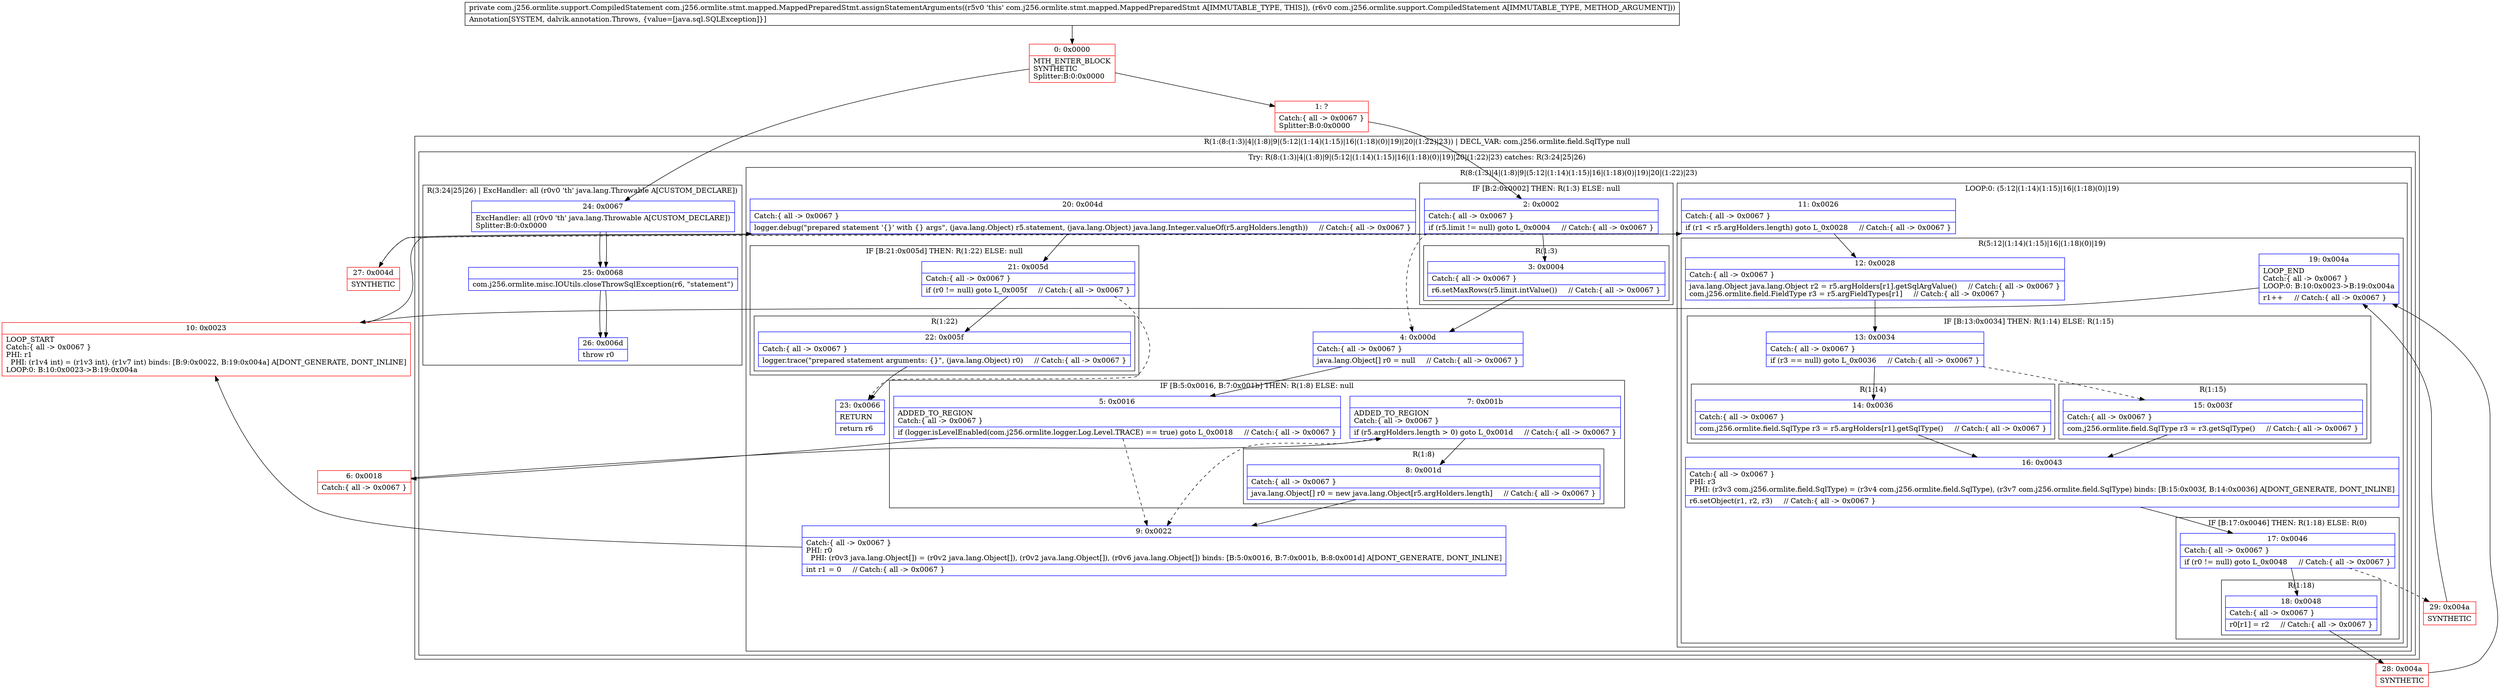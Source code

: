 digraph "CFG forcom.j256.ormlite.stmt.mapped.MappedPreparedStmt.assignStatementArguments(Lcom\/j256\/ormlite\/support\/CompiledStatement;)Lcom\/j256\/ormlite\/support\/CompiledStatement;" {
subgraph cluster_Region_257845800 {
label = "R(1:(8:(1:3)|4|(1:8)|9|(5:12|(1:14)(1:15)|16|(1:18)(0)|19)|20|(1:22)|23)) | DECL_VAR: com.j256.ormlite.field.SqlType null\l";
node [shape=record,color=blue];
subgraph cluster_TryCatchRegion_507742415 {
label = "Try: R(8:(1:3)|4|(1:8)|9|(5:12|(1:14)(1:15)|16|(1:18)(0)|19)|20|(1:22)|23) catches: R(3:24|25|26)";
node [shape=record,color=blue];
subgraph cluster_Region_388748308 {
label = "R(8:(1:3)|4|(1:8)|9|(5:12|(1:14)(1:15)|16|(1:18)(0)|19)|20|(1:22)|23)";
node [shape=record,color=blue];
subgraph cluster_IfRegion_1831899082 {
label = "IF [B:2:0x0002] THEN: R(1:3) ELSE: null";
node [shape=record,color=blue];
Node_2 [shape=record,label="{2\:\ 0x0002|Catch:\{ all \-\> 0x0067 \}\l|if (r5.limit != null) goto L_0x0004     \/\/ Catch:\{ all \-\> 0x0067 \}\l}"];
subgraph cluster_Region_1609424824 {
label = "R(1:3)";
node [shape=record,color=blue];
Node_3 [shape=record,label="{3\:\ 0x0004|Catch:\{ all \-\> 0x0067 \}\l|r6.setMaxRows(r5.limit.intValue())     \/\/ Catch:\{ all \-\> 0x0067 \}\l}"];
}
}
Node_4 [shape=record,label="{4\:\ 0x000d|Catch:\{ all \-\> 0x0067 \}\l|java.lang.Object[] r0 = null     \/\/ Catch:\{ all \-\> 0x0067 \}\l}"];
subgraph cluster_IfRegion_597614919 {
label = "IF [B:5:0x0016, B:7:0x001b] THEN: R(1:8) ELSE: null";
node [shape=record,color=blue];
Node_5 [shape=record,label="{5\:\ 0x0016|ADDED_TO_REGION\lCatch:\{ all \-\> 0x0067 \}\l|if (logger.isLevelEnabled(com.j256.ormlite.logger.Log.Level.TRACE) == true) goto L_0x0018     \/\/ Catch:\{ all \-\> 0x0067 \}\l}"];
Node_7 [shape=record,label="{7\:\ 0x001b|ADDED_TO_REGION\lCatch:\{ all \-\> 0x0067 \}\l|if (r5.argHolders.length \> 0) goto L_0x001d     \/\/ Catch:\{ all \-\> 0x0067 \}\l}"];
subgraph cluster_Region_663848251 {
label = "R(1:8)";
node [shape=record,color=blue];
Node_8 [shape=record,label="{8\:\ 0x001d|Catch:\{ all \-\> 0x0067 \}\l|java.lang.Object[] r0 = new java.lang.Object[r5.argHolders.length]     \/\/ Catch:\{ all \-\> 0x0067 \}\l}"];
}
}
Node_9 [shape=record,label="{9\:\ 0x0022|Catch:\{ all \-\> 0x0067 \}\lPHI: r0 \l  PHI: (r0v3 java.lang.Object[]) = (r0v2 java.lang.Object[]), (r0v2 java.lang.Object[]), (r0v6 java.lang.Object[]) binds: [B:5:0x0016, B:7:0x001b, B:8:0x001d] A[DONT_GENERATE, DONT_INLINE]\l|int r1 = 0     \/\/ Catch:\{ all \-\> 0x0067 \}\l}"];
subgraph cluster_LoopRegion_468051187 {
label = "LOOP:0: (5:12|(1:14)(1:15)|16|(1:18)(0)|19)";
node [shape=record,color=blue];
Node_11 [shape=record,label="{11\:\ 0x0026|Catch:\{ all \-\> 0x0067 \}\l|if (r1 \< r5.argHolders.length) goto L_0x0028     \/\/ Catch:\{ all \-\> 0x0067 \}\l}"];
subgraph cluster_Region_1738641954 {
label = "R(5:12|(1:14)(1:15)|16|(1:18)(0)|19)";
node [shape=record,color=blue];
Node_12 [shape=record,label="{12\:\ 0x0028|Catch:\{ all \-\> 0x0067 \}\l|java.lang.Object java.lang.Object r2 = r5.argHolders[r1].getSqlArgValue()     \/\/ Catch:\{ all \-\> 0x0067 \}\lcom.j256.ormlite.field.FieldType r3 = r5.argFieldTypes[r1]     \/\/ Catch:\{ all \-\> 0x0067 \}\l}"];
subgraph cluster_IfRegion_1401049534 {
label = "IF [B:13:0x0034] THEN: R(1:14) ELSE: R(1:15)";
node [shape=record,color=blue];
Node_13 [shape=record,label="{13\:\ 0x0034|Catch:\{ all \-\> 0x0067 \}\l|if (r3 == null) goto L_0x0036     \/\/ Catch:\{ all \-\> 0x0067 \}\l}"];
subgraph cluster_Region_1172572018 {
label = "R(1:14)";
node [shape=record,color=blue];
Node_14 [shape=record,label="{14\:\ 0x0036|Catch:\{ all \-\> 0x0067 \}\l|com.j256.ormlite.field.SqlType r3 = r5.argHolders[r1].getSqlType()     \/\/ Catch:\{ all \-\> 0x0067 \}\l}"];
}
subgraph cluster_Region_1744106817 {
label = "R(1:15)";
node [shape=record,color=blue];
Node_15 [shape=record,label="{15\:\ 0x003f|Catch:\{ all \-\> 0x0067 \}\l|com.j256.ormlite.field.SqlType r3 = r3.getSqlType()     \/\/ Catch:\{ all \-\> 0x0067 \}\l}"];
}
}
Node_16 [shape=record,label="{16\:\ 0x0043|Catch:\{ all \-\> 0x0067 \}\lPHI: r3 \l  PHI: (r3v3 com.j256.ormlite.field.SqlType) = (r3v4 com.j256.ormlite.field.SqlType), (r3v7 com.j256.ormlite.field.SqlType) binds: [B:15:0x003f, B:14:0x0036] A[DONT_GENERATE, DONT_INLINE]\l|r6.setObject(r1, r2, r3)     \/\/ Catch:\{ all \-\> 0x0067 \}\l}"];
subgraph cluster_IfRegion_1647291119 {
label = "IF [B:17:0x0046] THEN: R(1:18) ELSE: R(0)";
node [shape=record,color=blue];
Node_17 [shape=record,label="{17\:\ 0x0046|Catch:\{ all \-\> 0x0067 \}\l|if (r0 != null) goto L_0x0048     \/\/ Catch:\{ all \-\> 0x0067 \}\l}"];
subgraph cluster_Region_1716739440 {
label = "R(1:18)";
node [shape=record,color=blue];
Node_18 [shape=record,label="{18\:\ 0x0048|Catch:\{ all \-\> 0x0067 \}\l|r0[r1] = r2     \/\/ Catch:\{ all \-\> 0x0067 \}\l}"];
}
subgraph cluster_Region_563675147 {
label = "R(0)";
node [shape=record,color=blue];
}
}
Node_19 [shape=record,label="{19\:\ 0x004a|LOOP_END\lCatch:\{ all \-\> 0x0067 \}\lLOOP:0: B:10:0x0023\-\>B:19:0x004a\l|r1++     \/\/ Catch:\{ all \-\> 0x0067 \}\l}"];
}
}
Node_20 [shape=record,label="{20\:\ 0x004d|Catch:\{ all \-\> 0x0067 \}\l|logger.debug(\"prepared statement '\{\}' with \{\} args\", (java.lang.Object) r5.statement, (java.lang.Object) java.lang.Integer.valueOf(r5.argHolders.length))     \/\/ Catch:\{ all \-\> 0x0067 \}\l}"];
subgraph cluster_IfRegion_798076634 {
label = "IF [B:21:0x005d] THEN: R(1:22) ELSE: null";
node [shape=record,color=blue];
Node_21 [shape=record,label="{21\:\ 0x005d|Catch:\{ all \-\> 0x0067 \}\l|if (r0 != null) goto L_0x005f     \/\/ Catch:\{ all \-\> 0x0067 \}\l}"];
subgraph cluster_Region_67259982 {
label = "R(1:22)";
node [shape=record,color=blue];
Node_22 [shape=record,label="{22\:\ 0x005f|Catch:\{ all \-\> 0x0067 \}\l|logger.trace(\"prepared statement arguments: \{\}\", (java.lang.Object) r0)     \/\/ Catch:\{ all \-\> 0x0067 \}\l}"];
}
}
Node_23 [shape=record,label="{23\:\ 0x0066|RETURN\l|return r6\l}"];
}
subgraph cluster_Region_1212056877 {
label = "R(3:24|25|26) | ExcHandler: all (r0v0 'th' java.lang.Throwable A[CUSTOM_DECLARE])\l";
node [shape=record,color=blue];
Node_24 [shape=record,label="{24\:\ 0x0067|ExcHandler: all (r0v0 'th' java.lang.Throwable A[CUSTOM_DECLARE])\lSplitter:B:0:0x0000\l}"];
Node_25 [shape=record,label="{25\:\ 0x0068|com.j256.ormlite.misc.IOUtils.closeThrowSqlException(r6, \"statement\")\l}"];
Node_26 [shape=record,label="{26\:\ 0x006d|throw r0\l}"];
}
}
}
subgraph cluster_Region_1212056877 {
label = "R(3:24|25|26) | ExcHandler: all (r0v0 'th' java.lang.Throwable A[CUSTOM_DECLARE])\l";
node [shape=record,color=blue];
Node_24 [shape=record,label="{24\:\ 0x0067|ExcHandler: all (r0v0 'th' java.lang.Throwable A[CUSTOM_DECLARE])\lSplitter:B:0:0x0000\l}"];
Node_25 [shape=record,label="{25\:\ 0x0068|com.j256.ormlite.misc.IOUtils.closeThrowSqlException(r6, \"statement\")\l}"];
Node_26 [shape=record,label="{26\:\ 0x006d|throw r0\l}"];
}
Node_0 [shape=record,color=red,label="{0\:\ 0x0000|MTH_ENTER_BLOCK\lSYNTHETIC\lSplitter:B:0:0x0000\l}"];
Node_1 [shape=record,color=red,label="{1\:\ ?|Catch:\{ all \-\> 0x0067 \}\lSplitter:B:0:0x0000\l}"];
Node_6 [shape=record,color=red,label="{6\:\ 0x0018|Catch:\{ all \-\> 0x0067 \}\l}"];
Node_10 [shape=record,color=red,label="{10\:\ 0x0023|LOOP_START\lCatch:\{ all \-\> 0x0067 \}\lPHI: r1 \l  PHI: (r1v4 int) = (r1v3 int), (r1v7 int) binds: [B:9:0x0022, B:19:0x004a] A[DONT_GENERATE, DONT_INLINE]\lLOOP:0: B:10:0x0023\-\>B:19:0x004a\l}"];
Node_27 [shape=record,color=red,label="{27\:\ 0x004d|SYNTHETIC\l}"];
Node_28 [shape=record,color=red,label="{28\:\ 0x004a|SYNTHETIC\l}"];
Node_29 [shape=record,color=red,label="{29\:\ 0x004a|SYNTHETIC\l}"];
MethodNode[shape=record,label="{private com.j256.ormlite.support.CompiledStatement com.j256.ormlite.stmt.mapped.MappedPreparedStmt.assignStatementArguments((r5v0 'this' com.j256.ormlite.stmt.mapped.MappedPreparedStmt A[IMMUTABLE_TYPE, THIS]), (r6v0 com.j256.ormlite.support.CompiledStatement A[IMMUTABLE_TYPE, METHOD_ARGUMENT]))  | Annotation[SYSTEM, dalvik.annotation.Throws, \{value=[java.sql.SQLException]\}]\l}"];
MethodNode -> Node_0;
Node_2 -> Node_3;
Node_2 -> Node_4[style=dashed];
Node_3 -> Node_4;
Node_4 -> Node_5;
Node_5 -> Node_6;
Node_5 -> Node_9[style=dashed];
Node_7 -> Node_8;
Node_7 -> Node_9[style=dashed];
Node_8 -> Node_9;
Node_9 -> Node_10;
Node_11 -> Node_12;
Node_11 -> Node_27[style=dashed];
Node_12 -> Node_13;
Node_13 -> Node_14;
Node_13 -> Node_15[style=dashed];
Node_14 -> Node_16;
Node_15 -> Node_16;
Node_16 -> Node_17;
Node_17 -> Node_18;
Node_17 -> Node_29[style=dashed];
Node_18 -> Node_28;
Node_19 -> Node_10;
Node_20 -> Node_21;
Node_21 -> Node_22;
Node_21 -> Node_23[style=dashed];
Node_22 -> Node_23;
Node_24 -> Node_25;
Node_25 -> Node_26;
Node_24 -> Node_25;
Node_25 -> Node_26;
Node_0 -> Node_1;
Node_0 -> Node_24;
Node_1 -> Node_2;
Node_6 -> Node_7;
Node_10 -> Node_11;
Node_27 -> Node_20;
Node_28 -> Node_19;
Node_29 -> Node_19;
}

